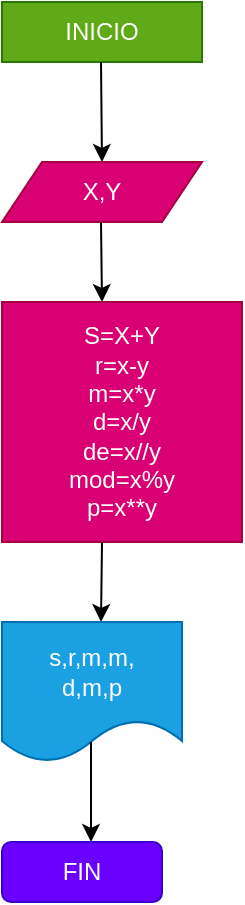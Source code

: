 <mxfile>
    <diagram id="14Y69y0NCvo6pHdAki-Y" name="Page-1">
        <mxGraphModel dx="588" dy="306" grid="1" gridSize="10" guides="1" tooltips="1" connect="1" arrows="1" fold="1" page="1" pageScale="1" pageWidth="827" pageHeight="1169" math="0" shadow="0">
            <root>
                <mxCell id="0"/>
                <mxCell id="1" parent="0"/>
                <mxCell id="2" value="INICIO" style="rounded=0;whiteSpace=wrap;html=1;fillColor=#60a917;strokeColor=#2D7600;fontColor=#ffffff;" vertex="1" parent="1">
                    <mxGeometry x="240" y="10" width="100" height="30" as="geometry"/>
                </mxCell>
                <mxCell id="3" value="X,Y" style="shape=parallelogram;perimeter=parallelogramPerimeter;whiteSpace=wrap;html=1;fixedSize=1;fillColor=#d80073;fontColor=#ffffff;strokeColor=#A50040;" vertex="1" parent="1">
                    <mxGeometry x="240" y="90" width="100" height="30" as="geometry"/>
                </mxCell>
                <mxCell id="4" value="S=X+Y&lt;br&gt;r=x-y&lt;br&gt;m=x*y&lt;br&gt;d=x/y&lt;br&gt;de=x//y&lt;br&gt;mod=x%y&lt;br&gt;p=x**y" style="whiteSpace=wrap;html=1;aspect=fixed;fillColor=#d80073;fontColor=#ffffff;strokeColor=#A50040;" vertex="1" parent="1">
                    <mxGeometry x="240" y="160" width="120" height="120" as="geometry"/>
                </mxCell>
                <mxCell id="6" value="" style="endArrow=classic;html=1;" edge="1" parent="1">
                    <mxGeometry width="50" height="50" relative="1" as="geometry">
                        <mxPoint x="289.5" y="40" as="sourcePoint"/>
                        <mxPoint x="290" y="90" as="targetPoint"/>
                    </mxGeometry>
                </mxCell>
                <mxCell id="7" value="" style="endArrow=classic;html=1;" edge="1" parent="1">
                    <mxGeometry width="50" height="50" relative="1" as="geometry">
                        <mxPoint x="289.5" y="120" as="sourcePoint"/>
                        <mxPoint x="290" y="160" as="targetPoint"/>
                    </mxGeometry>
                </mxCell>
                <mxCell id="8" value="" style="endArrow=classic;html=1;" edge="1" parent="1">
                    <mxGeometry width="50" height="50" relative="1" as="geometry">
                        <mxPoint x="290" y="280" as="sourcePoint"/>
                        <mxPoint x="289.5" y="320" as="targetPoint"/>
                    </mxGeometry>
                </mxCell>
                <mxCell id="9" value="s,r,m,m,&lt;br&gt;d,m,p" style="shape=document;whiteSpace=wrap;html=1;boundedLbl=1;fillColor=#1ba1e2;fontColor=#ffffff;strokeColor=#006EAF;" vertex="1" parent="1">
                    <mxGeometry x="240" y="320" width="90" height="70" as="geometry"/>
                </mxCell>
                <mxCell id="10" value="" style="endArrow=classic;html=1;" edge="1" parent="1">
                    <mxGeometry width="50" height="50" relative="1" as="geometry">
                        <mxPoint x="284.5" y="380" as="sourcePoint"/>
                        <mxPoint x="284.5" y="430" as="targetPoint"/>
                    </mxGeometry>
                </mxCell>
                <mxCell id="11" value="FIN" style="rounded=1;whiteSpace=wrap;html=1;fillColor=#6a00ff;fontColor=#ffffff;strokeColor=#3700CC;" vertex="1" parent="1">
                    <mxGeometry x="240" y="430" width="80" height="30" as="geometry"/>
                </mxCell>
            </root>
        </mxGraphModel>
    </diagram>
</mxfile>